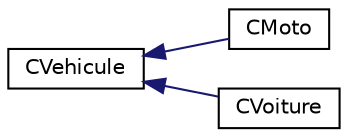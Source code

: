 digraph "Graphical Class Hierarchy"
{
  edge [fontname="Helvetica",fontsize="10",labelfontname="Helvetica",labelfontsize="10"];
  node [fontname="Helvetica",fontsize="10",shape=record];
  rankdir="LR";
  Node0 [label="CVehicule",height=0.2,width=0.4,color="black", fillcolor="white", style="filled",URL="$classCVehicule.html"];
  Node0 -> Node1 [dir="back",color="midnightblue",fontsize="10",style="solid",fontname="Helvetica"];
  Node1 [label="CMoto",height=0.2,width=0.4,color="black", fillcolor="white", style="filled",URL="$classCMoto.html"];
  Node0 -> Node2 [dir="back",color="midnightblue",fontsize="10",style="solid",fontname="Helvetica"];
  Node2 [label="CVoiture",height=0.2,width=0.4,color="black", fillcolor="white", style="filled",URL="$classCVoiture.html"];
}
